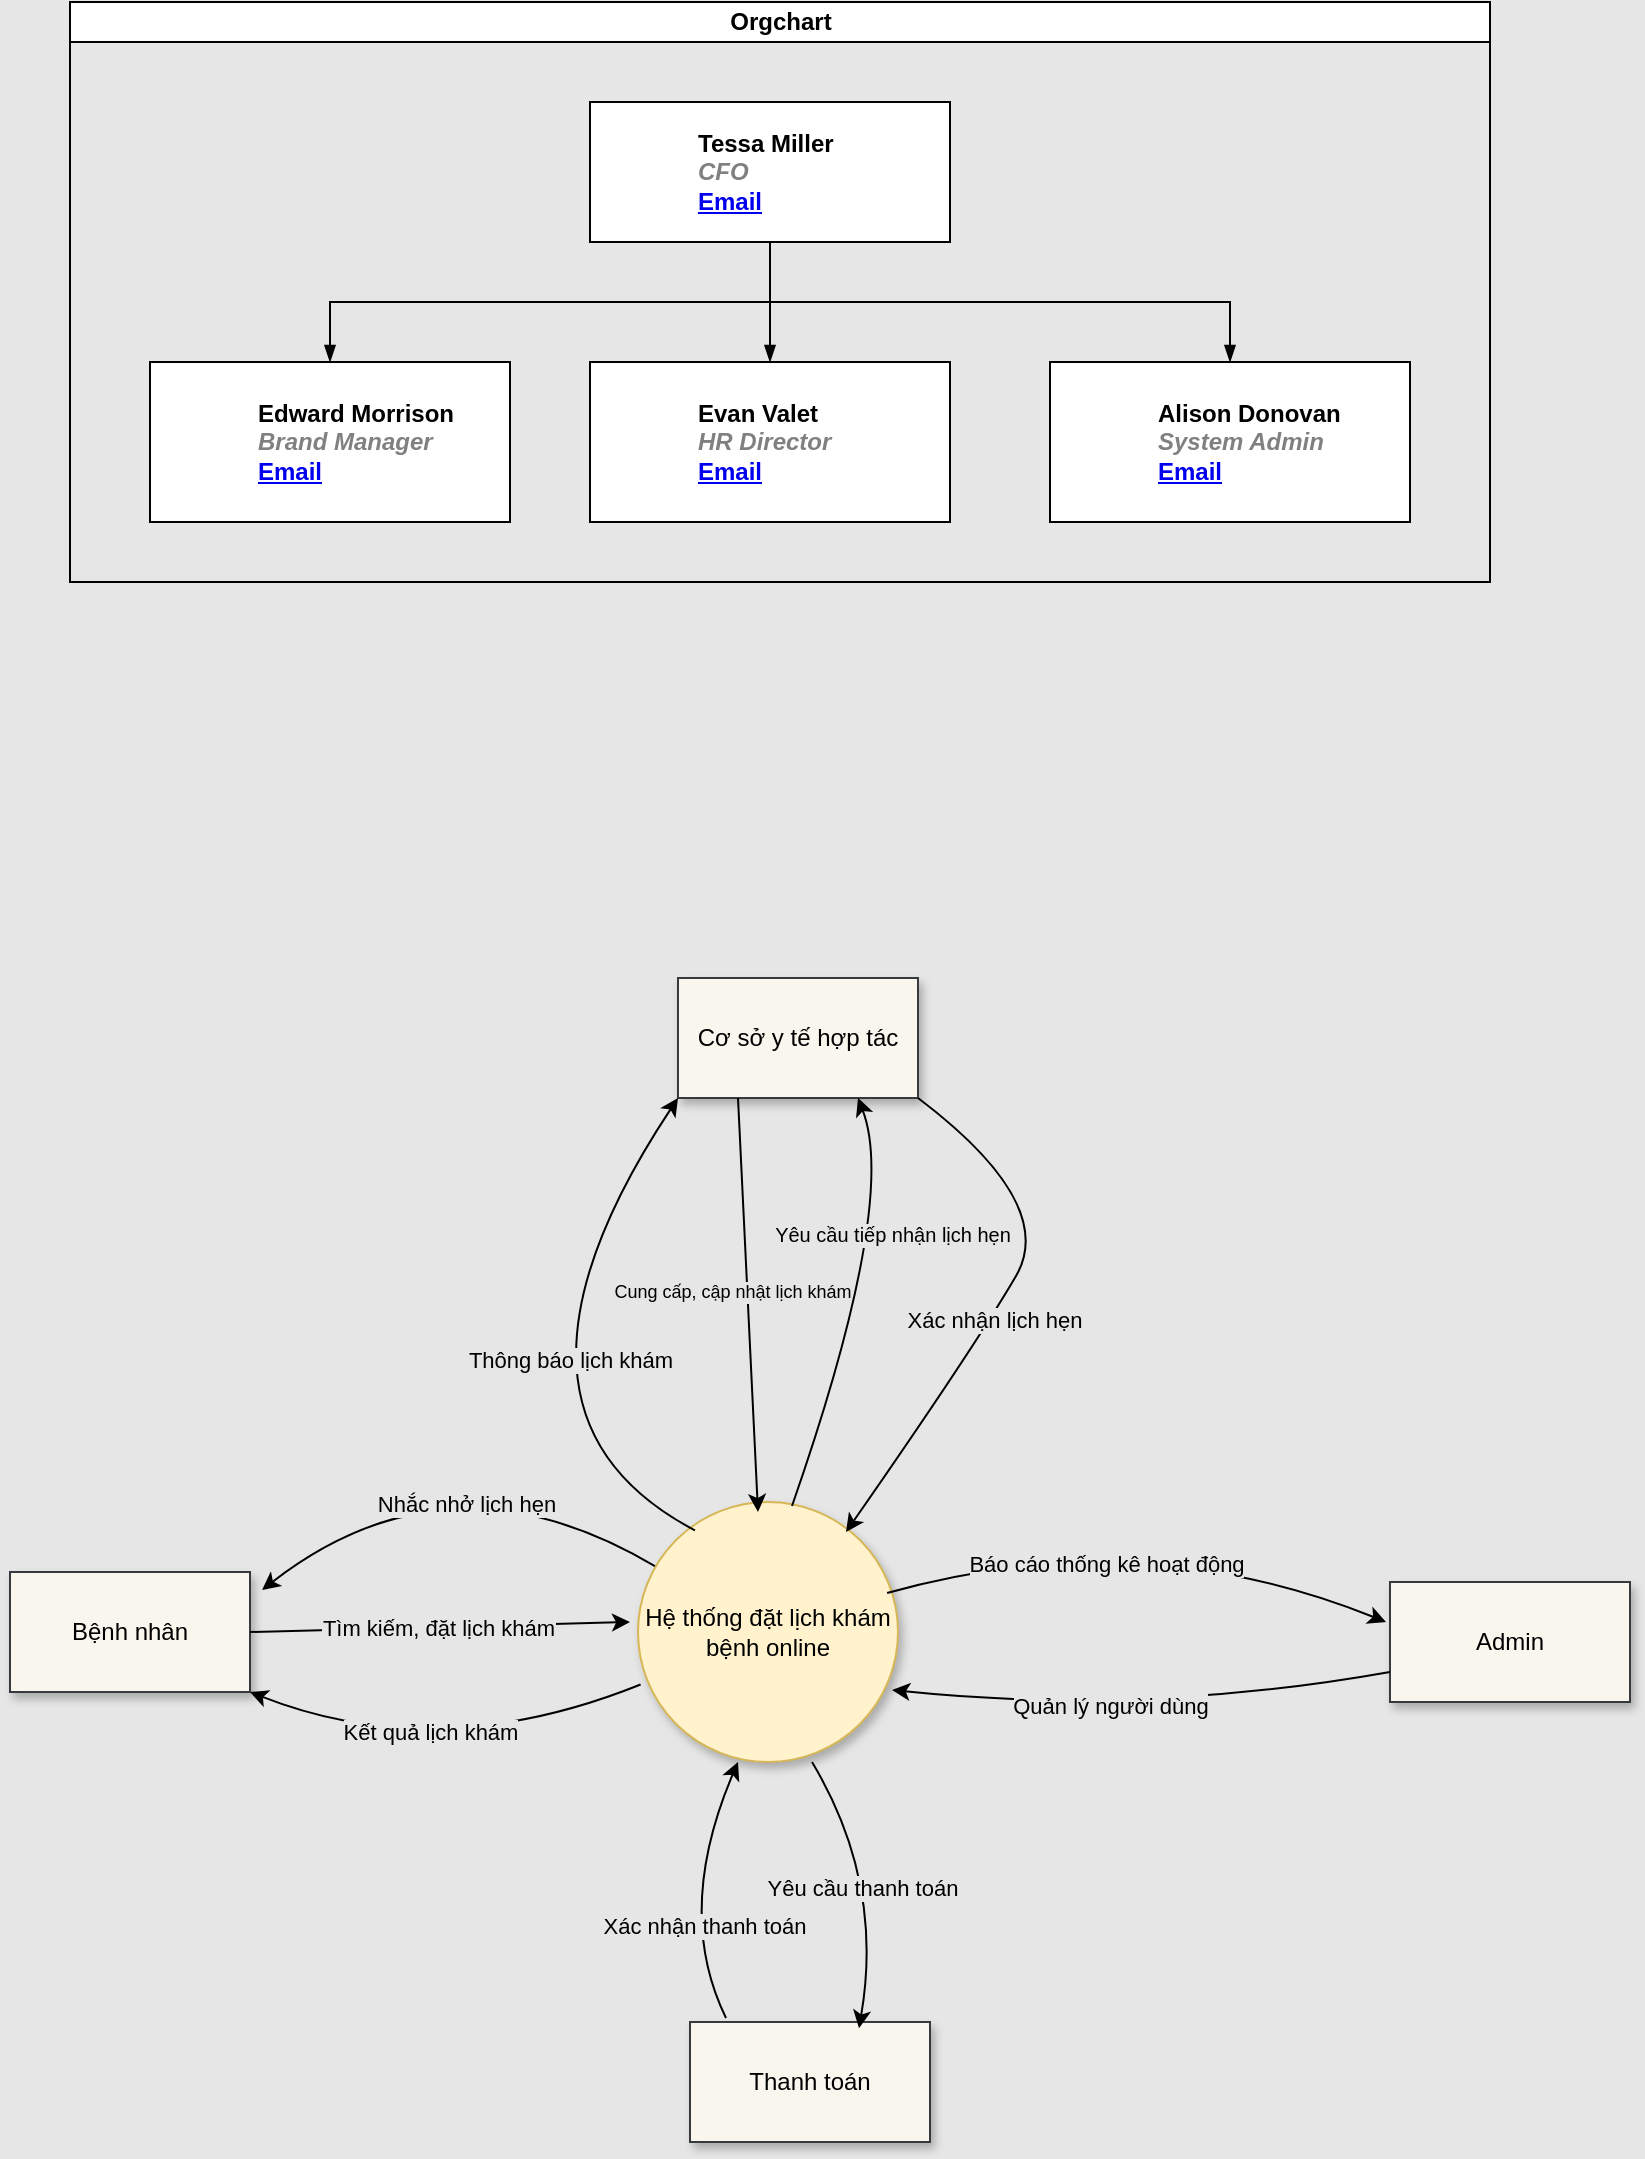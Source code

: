 <mxfile version="26.2.12">
  <diagram id="prtHgNgQTEPvFCAcTncT" name="Page-1">
    <mxGraphModel dx="1249" dy="669" grid="0" gridSize="10" guides="1" tooltips="1" connect="1" arrows="1" fold="1" page="0" pageScale="1" pageWidth="827" pageHeight="1169" background="light-dark(#E6E6E6,#171707)" math="0" shadow="0">
      <root>
        <mxCell id="0" />
        <mxCell id="1" parent="0" />
        <mxCell id="dNxyNK7c78bLwvsdeMH5-11" value="Orgchart" style="swimlane;html=1;startSize=20;horizontal=1;containerType=tree;glass=0;" parent="1" vertex="1">
          <mxGeometry x="40" y="80" width="710" height="290" as="geometry" />
        </mxCell>
        <UserObject label="%name%&lt;br&gt;&lt;i style=&quot;color: gray&quot;&gt;%position%&lt;/i&gt;&lt;br&gt;&lt;a href=&quot;mailto:%email%&quot;&gt;Email&lt;/a&gt;" name="Tessa Miller" position="CFO" location="Office 1" email="me@example.com" placeholders="1" link="https://www.draw.io" id="dNxyNK7c78bLwvsdeMH5-12">
          <mxCell style="label;image=https://cdn3.iconfinder.com/data/icons/user-avatars-1/512/users-3-128.png;whiteSpace=wrap;html=1;rounded=0;glass=0;treeMoving=1;treeFolding=1;" parent="dNxyNK7c78bLwvsdeMH5-11" vertex="1">
            <mxGeometry x="260" y="50" width="180" height="70" as="geometry" />
          </mxCell>
        </UserObject>
        <mxCell id="dNxyNK7c78bLwvsdeMH5-13" value="" style="endArrow=blockThin;endFill=1;fontSize=11;edgeStyle=elbowEdgeStyle;elbow=vertical;rounded=0;" parent="dNxyNK7c78bLwvsdeMH5-11" source="dNxyNK7c78bLwvsdeMH5-12" target="dNxyNK7c78bLwvsdeMH5-14" edge="1">
          <mxGeometry relative="1" as="geometry" />
        </mxCell>
        <UserObject label="%name%&lt;br&gt;&lt;i style=&quot;color: gray&quot;&gt;%position%&lt;/i&gt;&lt;br&gt;&lt;a href=&quot;mailto:%email%&quot;&gt;Email&lt;/a&gt;" name="Edward Morrison" position="Brand Manager" location="Office 2" email="me@example.com" placeholders="1" link="https://www.draw.io" id="dNxyNK7c78bLwvsdeMH5-14">
          <mxCell style="label;image=https://cdn3.iconfinder.com/data/icons/user-avatars-1/512/users-10-3-128.png;whiteSpace=wrap;html=1;rounded=0;glass=0;treeFolding=1;treeMoving=1;" parent="dNxyNK7c78bLwvsdeMH5-11" vertex="1">
            <mxGeometry x="40" y="180" width="180" height="80" as="geometry" />
          </mxCell>
        </UserObject>
        <mxCell id="dNxyNK7c78bLwvsdeMH5-15" value="" style="endArrow=blockThin;endFill=1;fontSize=11;edgeStyle=elbowEdgeStyle;elbow=vertical;rounded=0;" parent="dNxyNK7c78bLwvsdeMH5-11" source="dNxyNK7c78bLwvsdeMH5-12" target="dNxyNK7c78bLwvsdeMH5-16" edge="1">
          <mxGeometry relative="1" as="geometry" />
        </mxCell>
        <UserObject label="%name%&lt;br&gt;&lt;i style=&quot;color: gray&quot;&gt;%position%&lt;/i&gt;&lt;br&gt;&lt;a href=&quot;mailto:%email%&quot;&gt;Email&lt;/a&gt;" name="Evan Valet" position="HR Director" location="Office 4" email="me@example.com" placeholders="1" link="https://www.draw.io" id="dNxyNK7c78bLwvsdeMH5-16">
          <mxCell style="label;image=https://cdn3.iconfinder.com/data/icons/user-avatars-1/512/users-9-2-128.png;whiteSpace=wrap;html=1;rounded=0;glass=0;treeFolding=1;treeMoving=1;" parent="dNxyNK7c78bLwvsdeMH5-11" vertex="1">
            <mxGeometry x="260" y="180" width="180" height="80" as="geometry" />
          </mxCell>
        </UserObject>
        <mxCell id="dNxyNK7c78bLwvsdeMH5-17" value="" style="endArrow=blockThin;endFill=1;fontSize=11;edgeStyle=elbowEdgeStyle;elbow=vertical;rounded=0;" parent="dNxyNK7c78bLwvsdeMH5-11" source="dNxyNK7c78bLwvsdeMH5-12" target="dNxyNK7c78bLwvsdeMH5-18" edge="1">
          <mxGeometry relative="1" as="geometry" />
        </mxCell>
        <UserObject label="%name%&lt;br&gt;&lt;i style=&quot;color: gray&quot;&gt;%position%&lt;/i&gt;&lt;br&gt;&lt;a href=&quot;mailto:%email%&quot;&gt;Email&lt;/a&gt;" name="Alison Donovan" position="System Admin" location="Office 3" email="me@example.com" placeholders="1" link="https://www.draw.io" id="dNxyNK7c78bLwvsdeMH5-18">
          <mxCell style="label;image=https://cdn3.iconfinder.com/data/icons/user-avatars-1/512/users-2-128.png;whiteSpace=wrap;html=1;rounded=0;glass=0;" parent="dNxyNK7c78bLwvsdeMH5-11" vertex="1">
            <mxGeometry x="490" y="180" width="180" height="80" as="geometry" />
          </mxCell>
        </UserObject>
        <mxCell id="wVKRSumfelZhIpVNisjg-1" value="Hệ thống đặt lịch khám bệnh online" style="ellipse;whiteSpace=wrap;html=1;aspect=fixed;fillColor=#fff2cc;strokeColor=#d6b656;shadow=1;" vertex="1" parent="1">
          <mxGeometry x="324" y="830" width="130" height="130" as="geometry" />
        </mxCell>
        <mxCell id="wVKRSumfelZhIpVNisjg-2" value="Bệnh nhân" style="rounded=0;whiteSpace=wrap;html=1;fillColor=#f9f7ed;strokeColor=#36393d;shadow=1;" vertex="1" parent="1">
          <mxGeometry x="10" y="865" width="120" height="60" as="geometry" />
        </mxCell>
        <mxCell id="wVKRSumfelZhIpVNisjg-3" value="Admin" style="rounded=0;whiteSpace=wrap;html=1;fillColor=#f9f7ed;strokeColor=#36393d;shadow=1;" vertex="1" parent="1">
          <mxGeometry x="700" y="870" width="120" height="60" as="geometry" />
        </mxCell>
        <mxCell id="wVKRSumfelZhIpVNisjg-4" value="Cơ sở y tế hợp tác" style="rounded=0;whiteSpace=wrap;html=1;fillColor=#f9f7ed;strokeColor=#36393d;shadow=1;" vertex="1" parent="1">
          <mxGeometry x="344" y="568" width="120" height="60" as="geometry" />
        </mxCell>
        <mxCell id="wVKRSumfelZhIpVNisjg-6" value="Thanh toán" style="rounded=0;whiteSpace=wrap;html=1;fillColor=#f9f7ed;strokeColor=#36393d;shadow=1;" vertex="1" parent="1">
          <mxGeometry x="350" y="1090" width="120" height="60" as="geometry" />
        </mxCell>
        <mxCell id="wVKRSumfelZhIpVNisjg-7" value="" style="endArrow=classic;html=1;rounded=0;exitX=1;exitY=0.5;exitDx=0;exitDy=0;" edge="1" parent="1" source="wVKRSumfelZhIpVNisjg-2">
          <mxGeometry width="50" height="50" relative="1" as="geometry">
            <mxPoint x="270" y="940" as="sourcePoint" />
            <mxPoint x="320" y="890" as="targetPoint" />
          </mxGeometry>
        </mxCell>
        <mxCell id="wVKRSumfelZhIpVNisjg-8" value="Tìm kiếm, đặt lịch khám" style="edgeLabel;html=1;align=center;verticalAlign=middle;resizable=0;points=[];labelBackgroundColor=#E6E6E6;" vertex="1" connectable="0" parent="wVKRSumfelZhIpVNisjg-7">
          <mxGeometry x="-0.01" relative="1" as="geometry">
            <mxPoint as="offset" />
          </mxGeometry>
        </mxCell>
        <mxCell id="wVKRSumfelZhIpVNisjg-11" value="" style="endArrow=classic;html=1;rounded=0;curved=1;entryX=1;entryY=1;entryDx=0;entryDy=0;exitX=0.01;exitY=0.702;exitDx=0;exitDy=0;exitPerimeter=0;" edge="1" parent="1" source="wVKRSumfelZhIpVNisjg-1" target="wVKRSumfelZhIpVNisjg-2">
          <mxGeometry width="50" height="50" relative="1" as="geometry">
            <mxPoint x="167" y="1022" as="sourcePoint" />
            <mxPoint x="329" y="920" as="targetPoint" />
            <Array as="points">
              <mxPoint x="224" y="962" />
            </Array>
          </mxGeometry>
        </mxCell>
        <mxCell id="wVKRSumfelZhIpVNisjg-12" value="Kết quả lịch khám" style="edgeLabel;html=1;align=center;verticalAlign=middle;resizable=0;points=[];labelBackgroundColor=#E6E6E6;" vertex="1" connectable="0" parent="wVKRSumfelZhIpVNisjg-11">
          <mxGeometry x="0.042" y="19" relative="1" as="geometry">
            <mxPoint x="3" y="-35" as="offset" />
          </mxGeometry>
        </mxCell>
        <mxCell id="wVKRSumfelZhIpVNisjg-13" value="" style="endArrow=classic;html=1;rounded=0;curved=1;exitX=0.065;exitY=0.247;exitDx=0;exitDy=0;exitPerimeter=0;" edge="1" parent="1" source="wVKRSumfelZhIpVNisjg-1">
          <mxGeometry width="50" height="50" relative="1" as="geometry">
            <mxPoint x="346.038" y="850.038" as="sourcePoint" />
            <mxPoint x="136" y="874" as="targetPoint" />
            <Array as="points">
              <mxPoint x="230" y="801" />
            </Array>
          </mxGeometry>
        </mxCell>
        <mxCell id="wVKRSumfelZhIpVNisjg-14" value="Nhắc nhở lịch hẹn" style="edgeLabel;html=1;align=center;verticalAlign=middle;resizable=0;points=[];labelBackgroundColor=#E6E6E6;" vertex="1" connectable="0" parent="wVKRSumfelZhIpVNisjg-13">
          <mxGeometry x="0.153" y="-24" relative="1" as="geometry">
            <mxPoint x="37" y="38" as="offset" />
          </mxGeometry>
        </mxCell>
        <mxCell id="wVKRSumfelZhIpVNisjg-15" value="" style="endArrow=classic;html=1;rounded=0;entryX=0.667;entryY=0;entryDx=0;entryDy=0;entryPerimeter=0;exitX=0.635;exitY=0.976;exitDx=0;exitDy=0;exitPerimeter=0;curved=1;" edge="1" parent="1">
          <mxGeometry width="50" height="50" relative="1" as="geometry">
            <mxPoint x="411.0" y="960.0" as="sourcePoint" />
            <mxPoint x="434.49" y="1093.12" as="targetPoint" />
            <Array as="points">
              <mxPoint x="447" y="1020" />
            </Array>
          </mxGeometry>
        </mxCell>
        <mxCell id="wVKRSumfelZhIpVNisjg-17" value="Yêu cầu thanh toán" style="edgeLabel;html=1;align=center;verticalAlign=middle;resizable=0;points=[];labelBackgroundColor=#E6E6E6;" vertex="1" connectable="0" parent="wVKRSumfelZhIpVNisjg-15">
          <mxGeometry x="0.042" y="-11" relative="1" as="geometry">
            <mxPoint as="offset" />
          </mxGeometry>
        </mxCell>
        <mxCell id="wVKRSumfelZhIpVNisjg-16" value="" style="endArrow=classic;html=1;rounded=0;curved=1;" edge="1" parent="1">
          <mxGeometry width="50" height="50" relative="1" as="geometry">
            <mxPoint x="368" y="1088" as="sourcePoint" />
            <mxPoint x="374" y="960" as="targetPoint" />
            <Array as="points">
              <mxPoint x="342" y="1035" />
            </Array>
          </mxGeometry>
        </mxCell>
        <mxCell id="wVKRSumfelZhIpVNisjg-18" value="Xác nhận thanh toán" style="edgeLabel;html=1;align=center;verticalAlign=middle;resizable=0;points=[];labelBackgroundColor=#E6E6E6;" vertex="1" connectable="0" parent="wVKRSumfelZhIpVNisjg-16">
          <mxGeometry x="-0.336" y="-10" relative="1" as="geometry">
            <mxPoint as="offset" />
          </mxGeometry>
        </mxCell>
        <mxCell id="wVKRSumfelZhIpVNisjg-19" value="" style="endArrow=classic;html=1;rounded=0;curved=1;exitX=1;exitY=1;exitDx=0;exitDy=0;" edge="1" parent="1" source="wVKRSumfelZhIpVNisjg-4">
          <mxGeometry width="50" height="50" relative="1" as="geometry">
            <mxPoint x="478" y="612" as="sourcePoint" />
            <mxPoint x="428" y="845" as="targetPoint" />
            <Array as="points">
              <mxPoint x="534" y="681" />
              <mxPoint x="492" y="753" />
            </Array>
          </mxGeometry>
        </mxCell>
        <mxCell id="wVKRSumfelZhIpVNisjg-25" value="Xác nhận lịch hẹn" style="edgeLabel;html=1;align=center;verticalAlign=middle;resizable=0;points=[];labelBackgroundColor=light-dark(#E6E6E6,#EDEDED);" vertex="1" connectable="0" parent="wVKRSumfelZhIpVNisjg-19">
          <mxGeometry x="0.085" y="1" relative="1" as="geometry">
            <mxPoint as="offset" />
          </mxGeometry>
        </mxCell>
        <mxCell id="wVKRSumfelZhIpVNisjg-20" value="" style="endArrow=classic;html=1;rounded=0;exitX=0.25;exitY=1;exitDx=0;exitDy=0;" edge="1" parent="1" source="wVKRSumfelZhIpVNisjg-4">
          <mxGeometry width="50" height="50" relative="1" as="geometry">
            <mxPoint x="388" y="612" as="sourcePoint" />
            <mxPoint x="384" y="835" as="targetPoint" />
          </mxGeometry>
        </mxCell>
        <mxCell id="wVKRSumfelZhIpVNisjg-23" value="Cung cấp, cập nhật lịch khám" style="edgeLabel;html=1;align=center;verticalAlign=middle;resizable=0;points=[];fontSize=9;labelBackgroundColor=#E6E6E6;" vertex="1" connectable="0" parent="wVKRSumfelZhIpVNisjg-20">
          <mxGeometry x="-0.005" y="1" relative="1" as="geometry">
            <mxPoint x="-9" y="-6" as="offset" />
          </mxGeometry>
        </mxCell>
        <mxCell id="wVKRSumfelZhIpVNisjg-21" value="" style="endArrow=classic;html=1;rounded=0;curved=1;exitX=0.219;exitY=0.109;exitDx=0;exitDy=0;exitPerimeter=0;entryX=0;entryY=1;entryDx=0;entryDy=0;" edge="1" parent="1" source="wVKRSumfelZhIpVNisjg-1" target="wVKRSumfelZhIpVNisjg-4">
          <mxGeometry width="50" height="50" relative="1" as="geometry">
            <mxPoint x="210" y="760" as="sourcePoint" />
            <mxPoint x="260" y="710" as="targetPoint" />
            <Array as="points">
              <mxPoint x="240" y="785" />
            </Array>
          </mxGeometry>
        </mxCell>
        <mxCell id="wVKRSumfelZhIpVNisjg-24" value="Thông báo lịch khám" style="edgeLabel;html=1;align=center;verticalAlign=middle;resizable=0;points=[];labelBackgroundColor=#E6E6E6;" vertex="1" connectable="0" parent="wVKRSumfelZhIpVNisjg-21">
          <mxGeometry x="0.123" y="-27" relative="1" as="geometry">
            <mxPoint as="offset" />
          </mxGeometry>
        </mxCell>
        <mxCell id="wVKRSumfelZhIpVNisjg-26" value="" style="endArrow=classic;html=1;rounded=0;entryX=0.75;entryY=1;entryDx=0;entryDy=0;curved=1;" edge="1" parent="1" target="wVKRSumfelZhIpVNisjg-4">
          <mxGeometry width="50" height="50" relative="1" as="geometry">
            <mxPoint x="401" y="832" as="sourcePoint" />
            <mxPoint x="446" y="609" as="targetPoint" />
            <Array as="points">
              <mxPoint x="454" y="680" />
            </Array>
          </mxGeometry>
        </mxCell>
        <mxCell id="wVKRSumfelZhIpVNisjg-27" value="Yêu cầu tiếp nhận lịch hẹn" style="edgeLabel;html=1;align=center;verticalAlign=middle;resizable=0;points=[];fontSize=10;labelBackgroundColor=light-dark(#E6E6E6,#EDEDED);" vertex="1" connectable="0" parent="wVKRSumfelZhIpVNisjg-26">
          <mxGeometry x="0.31" y="9" relative="1" as="geometry">
            <mxPoint x="11" y="1" as="offset" />
          </mxGeometry>
        </mxCell>
        <mxCell id="wVKRSumfelZhIpVNisjg-28" value="" style="endArrow=classic;html=1;rounded=0;exitX=0.958;exitY=0.35;exitDx=0;exitDy=0;exitPerimeter=0;curved=1;" edge="1" parent="1" source="wVKRSumfelZhIpVNisjg-1">
          <mxGeometry width="50" height="50" relative="1" as="geometry">
            <mxPoint x="648" y="940" as="sourcePoint" />
            <mxPoint x="698" y="890" as="targetPoint" />
            <Array as="points">
              <mxPoint x="574" y="840" />
            </Array>
          </mxGeometry>
        </mxCell>
        <mxCell id="wVKRSumfelZhIpVNisjg-31" value="Báo cáo thống kê hoạt động" style="edgeLabel;html=1;align=center;verticalAlign=middle;resizable=0;points=[];labelBackgroundColor=#E6E6E6;" vertex="1" connectable="0" parent="wVKRSumfelZhIpVNisjg-28">
          <mxGeometry x="-0.176" y="-16" relative="1" as="geometry">
            <mxPoint as="offset" />
          </mxGeometry>
        </mxCell>
        <mxCell id="wVKRSumfelZhIpVNisjg-29" value="" style="endArrow=classic;html=1;rounded=0;exitX=0;exitY=0.75;exitDx=0;exitDy=0;curved=1;" edge="1" parent="1" source="wVKRSumfelZhIpVNisjg-3">
          <mxGeometry width="50" height="50" relative="1" as="geometry">
            <mxPoint x="393" y="976" as="sourcePoint" />
            <mxPoint x="451" y="924" as="targetPoint" />
            <Array as="points">
              <mxPoint x="576" y="937" />
            </Array>
          </mxGeometry>
        </mxCell>
        <mxCell id="wVKRSumfelZhIpVNisjg-32" value="Quản lý người dùng" style="edgeLabel;html=1;align=center;verticalAlign=middle;resizable=0;points=[];labelBackgroundColor=#E6E6E6;" vertex="1" connectable="0" parent="wVKRSumfelZhIpVNisjg-29">
          <mxGeometry x="0.131" y="-4" relative="1" as="geometry">
            <mxPoint as="offset" />
          </mxGeometry>
        </mxCell>
      </root>
    </mxGraphModel>
  </diagram>
</mxfile>
